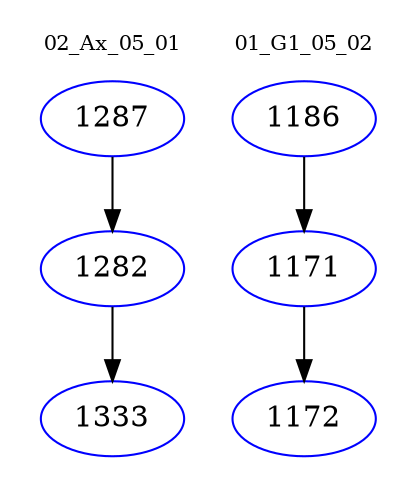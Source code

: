 digraph{
subgraph cluster_0 {
color = white
label = "02_Ax_05_01";
fontsize=10;
T0_1287 [label="1287", color="blue"]
T0_1287 -> T0_1282 [color="black"]
T0_1282 [label="1282", color="blue"]
T0_1282 -> T0_1333 [color="black"]
T0_1333 [label="1333", color="blue"]
}
subgraph cluster_1 {
color = white
label = "01_G1_05_02";
fontsize=10;
T1_1186 [label="1186", color="blue"]
T1_1186 -> T1_1171 [color="black"]
T1_1171 [label="1171", color="blue"]
T1_1171 -> T1_1172 [color="black"]
T1_1172 [label="1172", color="blue"]
}
}
